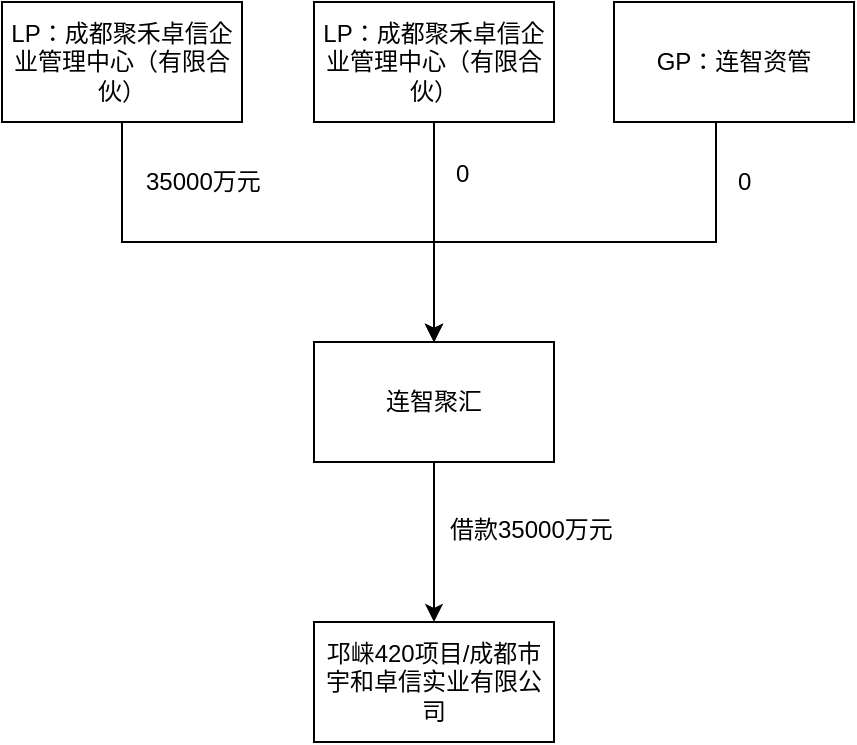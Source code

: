 <mxfile version="10.6.0" type="github"><diagram id="9MkJxolEV_dkEunu-jZv" name="第 1 页"><mxGraphModel dx="1354" dy="786" grid="1" gridSize="10" guides="1" tooltips="1" connect="1" arrows="1" fold="1" page="1" pageScale="1" pageWidth="827" pageHeight="1169" math="0" shadow="0"><root><mxCell id="0"/><mxCell id="1" parent="0"/><mxCell id="LW_O8lMp-sYppaW1V_sj-1" value="" style="edgeStyle=orthogonalEdgeStyle;rounded=0;orthogonalLoop=1;jettySize=auto;html=1;" edge="1" parent="1" source="LW_O8lMp-sYppaW1V_sj-2" target="LW_O8lMp-sYppaW1V_sj-4"><mxGeometry relative="1" as="geometry"><Array as="points"><mxPoint x="190" y="150"/><mxPoint x="346" y="150"/></Array></mxGeometry></mxCell><mxCell id="LW_O8lMp-sYppaW1V_sj-2" value="LP：成都聚禾卓信企业管理中心（有限合伙）" style="rounded=0;whiteSpace=wrap;html=1;" vertex="1" parent="1"><mxGeometry x="130" y="30" width="120" height="60" as="geometry"/></mxCell><mxCell id="LW_O8lMp-sYppaW1V_sj-22" style="edgeStyle=orthogonalEdgeStyle;rounded=0;orthogonalLoop=1;jettySize=auto;html=1;exitX=0.5;exitY=1;exitDx=0;exitDy=0;entryX=0.5;entryY=0;entryDx=0;entryDy=0;" edge="1" parent="1" source="LW_O8lMp-sYppaW1V_sj-20" target="LW_O8lMp-sYppaW1V_sj-4"><mxGeometry relative="1" as="geometry"/></mxCell><mxCell id="LW_O8lMp-sYppaW1V_sj-20" value="LP：成都聚禾卓信企业管理中心（有限合伙）" style="rounded=0;whiteSpace=wrap;html=1;" vertex="1" parent="1"><mxGeometry x="286" y="30" width="120" height="60" as="geometry"/></mxCell><mxCell id="LW_O8lMp-sYppaW1V_sj-18" style="edgeStyle=orthogonalEdgeStyle;rounded=0;orthogonalLoop=1;jettySize=auto;html=1;exitX=0.5;exitY=1;exitDx=0;exitDy=0;entryX=0.5;entryY=0;entryDx=0;entryDy=0;" edge="1" parent="1" source="LW_O8lMp-sYppaW1V_sj-16" target="LW_O8lMp-sYppaW1V_sj-4"><mxGeometry relative="1" as="geometry"><Array as="points"><mxPoint x="487" y="150"/><mxPoint x="346" y="150"/></Array></mxGeometry></mxCell><mxCell id="LW_O8lMp-sYppaW1V_sj-16" value="GP：连智资管" style="rounded=0;whiteSpace=wrap;html=1;" vertex="1" parent="1"><mxGeometry x="436" y="30" width="120" height="60" as="geometry"/></mxCell><mxCell id="LW_O8lMp-sYppaW1V_sj-3" value="" style="edgeStyle=orthogonalEdgeStyle;rounded=0;orthogonalLoop=1;jettySize=auto;html=1;" edge="1" parent="1" source="LW_O8lMp-sYppaW1V_sj-4"><mxGeometry relative="1" as="geometry"><mxPoint x="346" y="340" as="targetPoint"/></mxGeometry></mxCell><mxCell id="LW_O8lMp-sYppaW1V_sj-4" value="连智聚汇" style="rounded=0;whiteSpace=wrap;html=1;" vertex="1" parent="1"><mxGeometry x="286" y="200" width="120" height="60" as="geometry"/></mxCell><mxCell id="LW_O8lMp-sYppaW1V_sj-7" value="邛崃420项目/成都市宇和卓信实业有限公司" style="rounded=0;whiteSpace=wrap;html=1;" vertex="1" parent="1"><mxGeometry x="286" y="340" width="120" height="60" as="geometry"/></mxCell><mxCell id="LW_O8lMp-sYppaW1V_sj-8" value="35000万元" style="text;html=1;resizable=0;points=[];autosize=1;align=left;verticalAlign=top;spacingTop=-4;" vertex="1" parent="1"><mxGeometry x="200" y="110" width="70" height="20" as="geometry"/></mxCell><mxCell id="LW_O8lMp-sYppaW1V_sj-9" value="借款35000万元" style="text;html=1;resizable=0;points=[];autosize=1;align=left;verticalAlign=top;spacingTop=-4;" vertex="1" parent="1"><mxGeometry x="352" y="284" width="100" height="20" as="geometry"/></mxCell><mxCell id="LW_O8lMp-sYppaW1V_sj-19" value="0" style="text;html=1;resizable=0;points=[];autosize=1;align=left;verticalAlign=top;spacingTop=-4;" vertex="1" parent="1"><mxGeometry x="496" y="110" width="20" height="20" as="geometry"/></mxCell><mxCell id="LW_O8lMp-sYppaW1V_sj-23" value="0" style="text;html=1;resizable=0;points=[];autosize=1;align=left;verticalAlign=top;spacingTop=-4;" vertex="1" parent="1"><mxGeometry x="355" y="106" width="20" height="20" as="geometry"/></mxCell></root></mxGraphModel></diagram></mxfile>